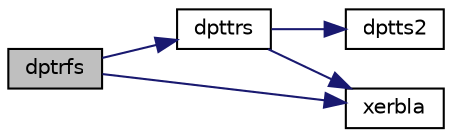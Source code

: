 digraph "dptrfs"
{
 // LATEX_PDF_SIZE
  edge [fontname="Helvetica",fontsize="10",labelfontname="Helvetica",labelfontsize="10"];
  node [fontname="Helvetica",fontsize="10",shape=record];
  rankdir="LR";
  Node1 [label="dptrfs",height=0.2,width=0.4,color="black", fillcolor="grey75", style="filled", fontcolor="black",tooltip="DPTRFS"];
  Node1 -> Node2 [color="midnightblue",fontsize="10",style="solid",fontname="Helvetica"];
  Node2 [label="dpttrs",height=0.2,width=0.4,color="black", fillcolor="white", style="filled",URL="$dpttrs_8f.html#af3cb531de6ceb79732d438ad3b66132a",tooltip="DPTTRS"];
  Node2 -> Node3 [color="midnightblue",fontsize="10",style="solid",fontname="Helvetica"];
  Node3 [label="dptts2",height=0.2,width=0.4,color="black", fillcolor="white", style="filled",URL="$dptts2_8f.html#af85ae9b8724a8f9b25e67da33ba5ab99",tooltip="DPTTS2 solves a tridiagonal system of the form AX=B using the L D LH factorization computed by spttrf..."];
  Node2 -> Node4 [color="midnightblue",fontsize="10",style="solid",fontname="Helvetica"];
  Node4 [label="xerbla",height=0.2,width=0.4,color="black", fillcolor="white", style="filled",URL="$xerbla_8f.html#a377ee61015baf8dea7770b3a404b1c07",tooltip="XERBLA"];
  Node1 -> Node4 [color="midnightblue",fontsize="10",style="solid",fontname="Helvetica"];
}
